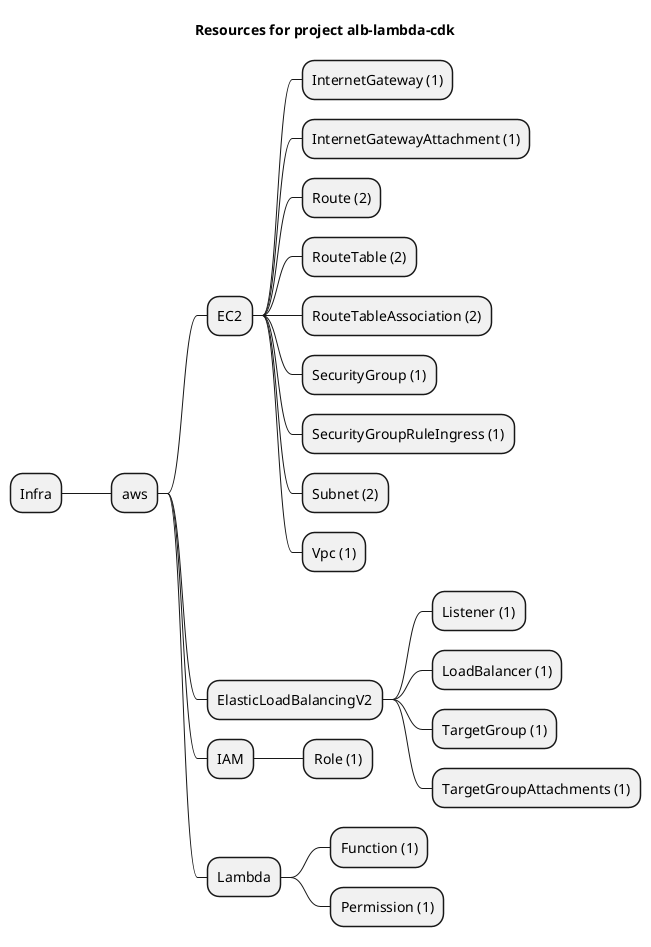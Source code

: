 @startmindmap
title Resources for project alb-lambda-cdk
skinparam monochrome true
+ Infra
++ aws
+++ EC2
++++ InternetGateway (1)
++++ InternetGatewayAttachment (1)
++++ Route (2)
++++ RouteTable (2)
++++ RouteTableAssociation (2)
++++ SecurityGroup (1)
++++ SecurityGroupRuleIngress (1)
++++ Subnet (2)
++++ Vpc (1)
+++ ElasticLoadBalancingV2
++++ Listener (1)
++++ LoadBalancer (1)
++++ TargetGroup (1)
++++ TargetGroupAttachments (1)
+++ IAM
++++ Role (1)
+++ Lambda
++++ Function (1)
++++ Permission (1)
@endmindmap